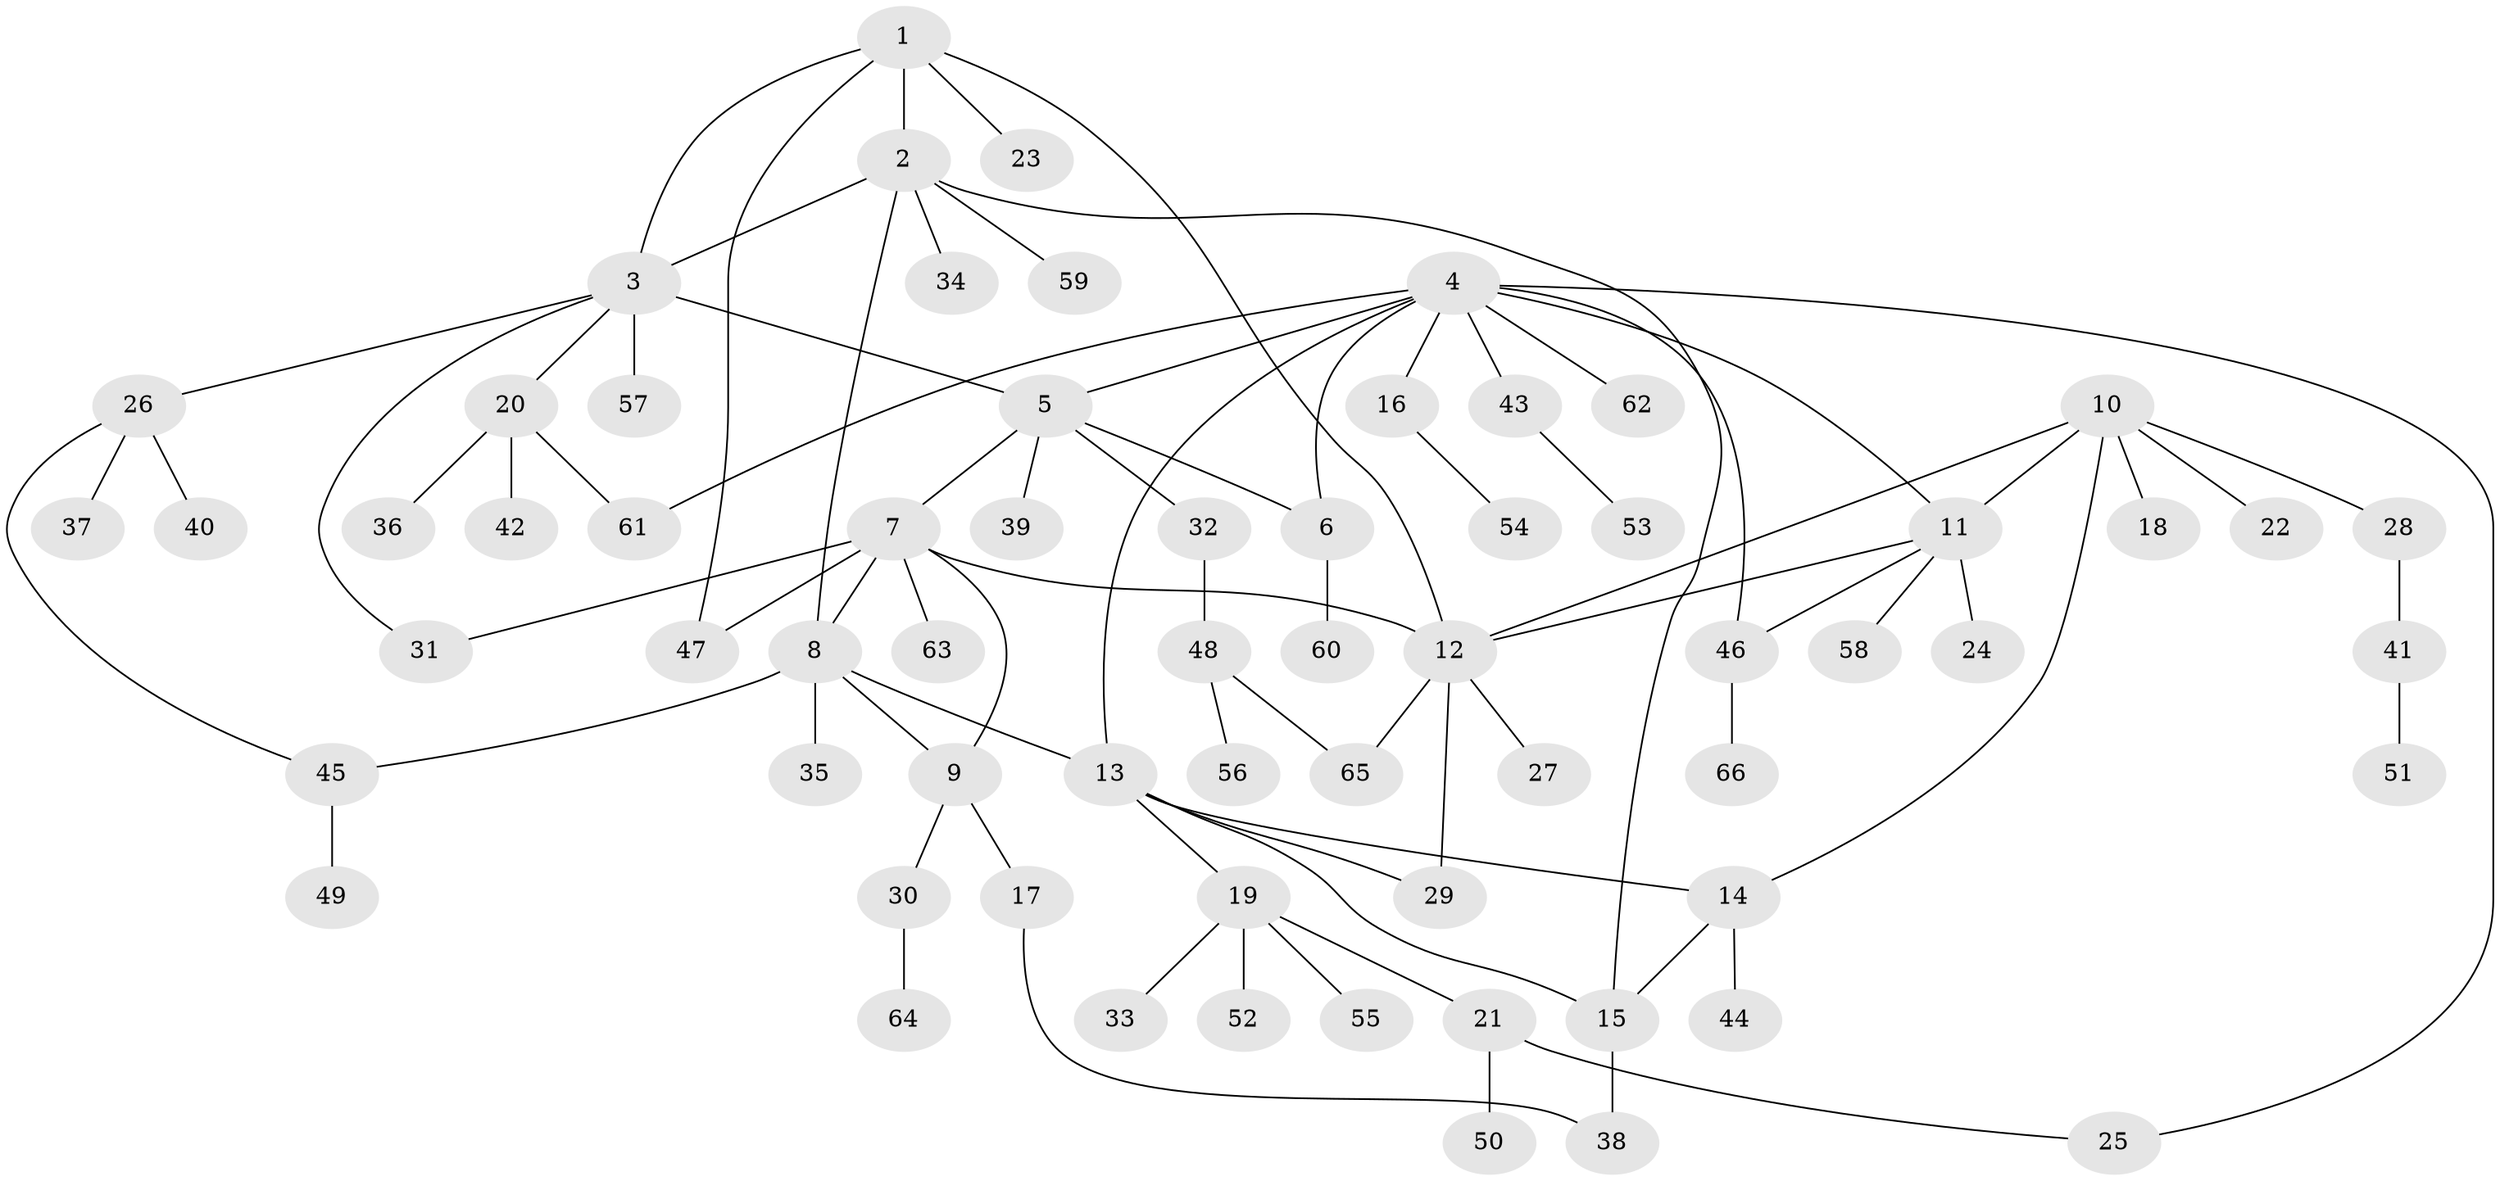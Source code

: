 // coarse degree distribution, {9: 0.0425531914893617, 10: 0.02127659574468085, 7: 0.02127659574468085, 12: 0.02127659574468085, 1: 0.5319148936170213, 6: 0.0425531914893617, 4: 0.0425531914893617, 5: 0.02127659574468085, 3: 0.10638297872340426, 2: 0.14893617021276595}
// Generated by graph-tools (version 1.1) at 2025/24/03/03/25 07:24:15]
// undirected, 66 vertices, 85 edges
graph export_dot {
graph [start="1"]
  node [color=gray90,style=filled];
  1;
  2;
  3;
  4;
  5;
  6;
  7;
  8;
  9;
  10;
  11;
  12;
  13;
  14;
  15;
  16;
  17;
  18;
  19;
  20;
  21;
  22;
  23;
  24;
  25;
  26;
  27;
  28;
  29;
  30;
  31;
  32;
  33;
  34;
  35;
  36;
  37;
  38;
  39;
  40;
  41;
  42;
  43;
  44;
  45;
  46;
  47;
  48;
  49;
  50;
  51;
  52;
  53;
  54;
  55;
  56;
  57;
  58;
  59;
  60;
  61;
  62;
  63;
  64;
  65;
  66;
  1 -- 2;
  1 -- 3;
  1 -- 12;
  1 -- 23;
  1 -- 47;
  2 -- 3;
  2 -- 8;
  2 -- 15;
  2 -- 34;
  2 -- 59;
  3 -- 5;
  3 -- 20;
  3 -- 26;
  3 -- 31;
  3 -- 57;
  4 -- 5;
  4 -- 6;
  4 -- 11;
  4 -- 13;
  4 -- 16;
  4 -- 25;
  4 -- 43;
  4 -- 46;
  4 -- 61;
  4 -- 62;
  5 -- 6;
  5 -- 7;
  5 -- 32;
  5 -- 39;
  6 -- 60;
  7 -- 8;
  7 -- 9;
  7 -- 12;
  7 -- 31;
  7 -- 47;
  7 -- 63;
  8 -- 9;
  8 -- 13;
  8 -- 35;
  8 -- 45;
  9 -- 17;
  9 -- 30;
  10 -- 11;
  10 -- 12;
  10 -- 14;
  10 -- 18;
  10 -- 22;
  10 -- 28;
  11 -- 12;
  11 -- 24;
  11 -- 46;
  11 -- 58;
  12 -- 27;
  12 -- 29;
  12 -- 65;
  13 -- 14;
  13 -- 15;
  13 -- 19;
  13 -- 29;
  14 -- 15;
  14 -- 44;
  15 -- 38;
  16 -- 54;
  17 -- 38;
  19 -- 21;
  19 -- 33;
  19 -- 52;
  19 -- 55;
  20 -- 36;
  20 -- 42;
  20 -- 61;
  21 -- 25;
  21 -- 50;
  26 -- 37;
  26 -- 40;
  26 -- 45;
  28 -- 41;
  30 -- 64;
  32 -- 48;
  41 -- 51;
  43 -- 53;
  45 -- 49;
  46 -- 66;
  48 -- 56;
  48 -- 65;
}
